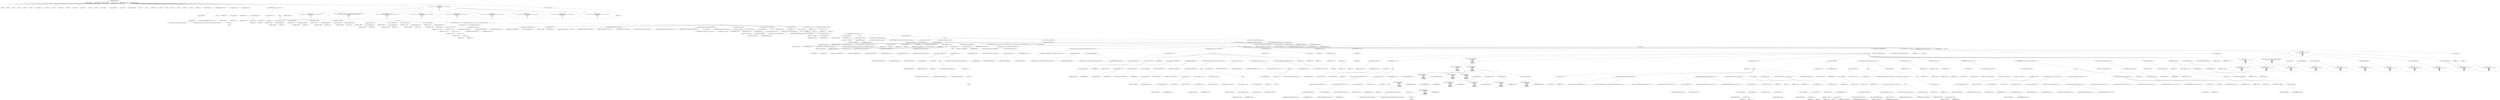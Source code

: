 digraph hostapd_notif_assoc {  
"1000131" [label = "(METHOD,hostapd_notif_assoc)" ]
"1000132" [label = "(PARAM,hostapd_data *hapd)" ]
"1000133" [label = "(PARAM,const u8 *addr)" ]
"1000134" [label = "(PARAM,const u8 *req_ies)" ]
"1000135" [label = "(PARAM,size_t req_ies_len)" ]
"1000136" [label = "(PARAM,int reassoc)" ]
"1000137" [label = "(BLOCK,,)" ]
"1000138" [label = "(LOCAL,v5: int)" ]
"1000139" [label = "(LOCAL,v6: int)" ]
"1000140" [label = "(LOCAL,v8: int)" ]
"1000141" [label = "(LOCAL,v9: int)" ]
"1000142" [label = "(LOCAL,v10: int)" ]
"1000143" [label = "(LOCAL,v11: int)" ]
"1000144" [label = "(LOCAL,v12: hostapd_data *)" ]
"1000145" [label = "(LOCAL,v13: const u8 *)" ]
"1000146" [label = "(LOCAL,v14: int)" ]
"1000147" [label = "(LOCAL,v16: const u8 *)" ]
"1000148" [label = "(LOCAL,v17: size_t)" ]
"1000149" [label = "(LOCAL,v18: sta_info *)" ]
"1000150" [label = "(LOCAL,v19: sta_info *)" ]
"1000151" [label = "(LOCAL,v20: bool)" ]
"1000152" [label = "(LOCAL,v21: int)" ]
"1000153" [label = "(LOCAL,v22: unsigned int)" ]
"1000154" [label = "(LOCAL,v23: wpa_state_machine *)" ]
"1000155" [label = "(LOCAL,v24: wpa_event)" ]
"1000156" [label = "(LOCAL,v25: wpa_state_machine *)" ]
"1000157" [label = "(LOCAL,v26: int)" ]
"1000158" [label = "(LOCAL,v27: int)" ]
"1000159" [label = "(LOCAL,v28: _DWORD *)" ]
"1000160" [label = "(LOCAL,v29: u32)" ]
"1000161" [label = "(LOCAL,v30: int)" ]
"1000162" [label = "(LOCAL,v31: bool)" ]
"1000163" [label = "(LOCAL,v32: int)" ]
"1000164" [label = "(LOCAL,v33: u32)" ]
"1000165" [label = "(LOCAL,v34: u8 *)" ]
"1000166" [label = "(LOCAL,eid: u8 [ 1064 ])" ]
"1000167" [label = "(LOCAL,elems: ieee802_11_elems)" ]
"1000168" [label = "(CONTROL_STRUCTURE,if ( !addr ),if ( !addr ))" ]
"1000169" [label = "(<operator>.logicalNot,!addr)" ]
"1000170" [label = "(IDENTIFIER,addr,!addr)" ]
"1000171" [label = "(BLOCK,,)" ]
"1000172" [label = "(wpa_printf,wpa_printf(2, \"hostapd_notif_assoc: Skip event with no address\"))" ]
"1000173" [label = "(LITERAL,2,wpa_printf(2, \"hostapd_notif_assoc: Skip event with no address\"))" ]
"1000174" [label = "(LITERAL,\"hostapd_notif_assoc: Skip event with no address\",wpa_printf(2, \"hostapd_notif_assoc: Skip event with no address\"))" ]
"1000175" [label = "(RETURN,return -1;,return -1;)" ]
"1000176" [label = "(<operator>.minus,-1)" ]
"1000177" [label = "(LITERAL,1,-1)" ]
"1000178" [label = "(<operator>.assignment,v5 = *addr)" ]
"1000179" [label = "(IDENTIFIER,v5,v5 = *addr)" ]
"1000180" [label = "(<operator>.indirection,*addr)" ]
"1000181" [label = "(IDENTIFIER,addr,v5 = *addr)" ]
"1000182" [label = "(<operator>.assignment,v6 = addr[1])" ]
"1000183" [label = "(IDENTIFIER,v6,v6 = addr[1])" ]
"1000184" [label = "(<operator>.indirectIndexAccess,addr[1])" ]
"1000185" [label = "(IDENTIFIER,addr,v6 = addr[1])" ]
"1000186" [label = "(LITERAL,1,v6 = addr[1])" ]
"1000187" [label = "(CONTROL_STRUCTURE,if ( (v5 & 1) != 0 ),if ( (v5 & 1) != 0 ))" ]
"1000188" [label = "(<operator>.notEquals,(v5 & 1) != 0)" ]
"1000189" [label = "(<operator>.and,v5 & 1)" ]
"1000190" [label = "(IDENTIFIER,v5,v5 & 1)" ]
"1000191" [label = "(LITERAL,1,v5 & 1)" ]
"1000192" [label = "(LITERAL,0,(v5 & 1) != 0)" ]
"1000193" [label = "(BLOCK,,)" ]
"1000194" [label = "(<operator>.assignment,v8 = addr[2])" ]
"1000195" [label = "(IDENTIFIER,v8,v8 = addr[2])" ]
"1000196" [label = "(<operator>.indirectIndexAccess,addr[2])" ]
"1000197" [label = "(IDENTIFIER,addr,v8 = addr[2])" ]
"1000198" [label = "(LITERAL,2,v8 = addr[2])" ]
"1000199" [label = "(<operator>.assignment,v9 = addr[3])" ]
"1000200" [label = "(IDENTIFIER,v9,v9 = addr[3])" ]
"1000201" [label = "(<operator>.indirectIndexAccess,addr[3])" ]
"1000202" [label = "(IDENTIFIER,addr,v9 = addr[3])" ]
"1000203" [label = "(LITERAL,3,v9 = addr[3])" ]
"1000204" [label = "(<operator>.assignment,v10 = addr[4])" ]
"1000205" [label = "(IDENTIFIER,v10,v10 = addr[4])" ]
"1000206" [label = "(<operator>.indirectIndexAccess,addr[4])" ]
"1000207" [label = "(IDENTIFIER,addr,v10 = addr[4])" ]
"1000208" [label = "(LITERAL,4,v10 = addr[4])" ]
"1000209" [label = "(<operator>.assignment,v11 = addr[5])" ]
"1000210" [label = "(IDENTIFIER,v11,v11 = addr[5])" ]
"1000211" [label = "(<operator>.indirectIndexAccess,addr[5])" ]
"1000212" [label = "(IDENTIFIER,addr,v11 = addr[5])" ]
"1000213" [label = "(LITERAL,5,v11 = addr[5])" ]
"1000214" [label = "(CONTROL_STRUCTURE,else,else)" ]
"1000215" [label = "(BLOCK,,)" ]
"1000216" [label = "(<operator>.assignment,v8 = addr[2])" ]
"1000217" [label = "(IDENTIFIER,v8,v8 = addr[2])" ]
"1000218" [label = "(<operator>.indirectIndexAccess,addr[2])" ]
"1000219" [label = "(IDENTIFIER,addr,v8 = addr[2])" ]
"1000220" [label = "(LITERAL,2,v8 = addr[2])" ]
"1000221" [label = "(<operator>.assignment,v9 = addr[3])" ]
"1000222" [label = "(IDENTIFIER,v9,v9 = addr[3])" ]
"1000223" [label = "(<operator>.indirectIndexAccess,addr[3])" ]
"1000224" [label = "(IDENTIFIER,addr,v9 = addr[3])" ]
"1000225" [label = "(LITERAL,3,v9 = addr[3])" ]
"1000226" [label = "(<operator>.assignment,v10 = addr[4])" ]
"1000227" [label = "(IDENTIFIER,v10,v10 = addr[4])" ]
"1000228" [label = "(<operator>.indirectIndexAccess,addr[4])" ]
"1000229" [label = "(IDENTIFIER,addr,v10 = addr[4])" ]
"1000230" [label = "(LITERAL,4,v10 = addr[4])" ]
"1000231" [label = "(<operator>.assignment,v11 = addr[5])" ]
"1000232" [label = "(IDENTIFIER,v11,v11 = addr[5])" ]
"1000233" [label = "(<operator>.indirectIndexAccess,addr[5])" ]
"1000234" [label = "(IDENTIFIER,addr,v11 = addr[5])" ]
"1000235" [label = "(LITERAL,5,v11 = addr[5])" ]
"1000236" [label = "(CONTROL_STRUCTURE,if ( v6 | v5 | v8 | v9 | v10 | v11 && memcmp(addr, hapd->own_addr, 6u) ),if ( v6 | v5 | v8 | v9 | v10 | v11 && memcmp(addr, hapd->own_addr, 6u) ))" ]
"1000237" [label = "(<operator>.logicalAnd,v6 | v5 | v8 | v9 | v10 | v11 && memcmp(addr, hapd->own_addr, 6u))" ]
"1000238" [label = "(<operator>.or,v6 | v5 | v8 | v9 | v10 | v11)" ]
"1000239" [label = "(IDENTIFIER,v6,v6 | v5 | v8 | v9 | v10 | v11)" ]
"1000240" [label = "(<operator>.or,v5 | v8 | v9 | v10 | v11)" ]
"1000241" [label = "(IDENTIFIER,v5,v5 | v8 | v9 | v10 | v11)" ]
"1000242" [label = "(<operator>.or,v8 | v9 | v10 | v11)" ]
"1000243" [label = "(IDENTIFIER,v8,v8 | v9 | v10 | v11)" ]
"1000244" [label = "(<operator>.or,v9 | v10 | v11)" ]
"1000245" [label = "(IDENTIFIER,v9,v9 | v10 | v11)" ]
"1000246" [label = "(<operator>.or,v10 | v11)" ]
"1000247" [label = "(IDENTIFIER,v10,v10 | v11)" ]
"1000248" [label = "(IDENTIFIER,v11,v10 | v11)" ]
"1000249" [label = "(memcmp,memcmp(addr, hapd->own_addr, 6u))" ]
"1000250" [label = "(IDENTIFIER,addr,memcmp(addr, hapd->own_addr, 6u))" ]
"1000251" [label = "(<operator>.indirectFieldAccess,hapd->own_addr)" ]
"1000252" [label = "(IDENTIFIER,hapd,memcmp(addr, hapd->own_addr, 6u))" ]
"1000253" [label = "(FIELD_IDENTIFIER,own_addr,own_addr)" ]
"1000254" [label = "(LITERAL,6u,memcmp(addr, hapd->own_addr, 6u))" ]
"1000255" [label = "(BLOCK,,)" ]
"1000256" [label = "(random_add_randomness,random_add_randomness(addr, 6u))" ]
"1000257" [label = "(IDENTIFIER,addr,random_add_randomness(addr, 6u))" ]
"1000258" [label = "(LITERAL,6u,random_add_randomness(addr, 6u))" ]
"1000259" [label = "(<operator>.assignment,v12 = hapd)" ]
"1000260" [label = "(IDENTIFIER,v12,v12 = hapd)" ]
"1000261" [label = "(IDENTIFIER,hapd,v12 = hapd)" ]
"1000262" [label = "(hostapd_logger,hostapd_logger(hapd, addr, 1u, 2, \"associated\"))" ]
"1000263" [label = "(IDENTIFIER,hapd,hostapd_logger(hapd, addr, 1u, 2, \"associated\"))" ]
"1000264" [label = "(IDENTIFIER,addr,hostapd_logger(hapd, addr, 1u, 2, \"associated\"))" ]
"1000265" [label = "(LITERAL,1u,hostapd_logger(hapd, addr, 1u, 2, \"associated\"))" ]
"1000266" [label = "(LITERAL,2,hostapd_logger(hapd, addr, 1u, 2, \"associated\"))" ]
"1000267" [label = "(LITERAL,\"associated\",hostapd_logger(hapd, addr, 1u, 2, \"associated\"))" ]
"1000268" [label = "(ieee802_11_parse_elems,ieee802_11_parse_elems(req_ies, req_ies_len, &elems, 0))" ]
"1000269" [label = "(IDENTIFIER,req_ies,ieee802_11_parse_elems(req_ies, req_ies_len, &elems, 0))" ]
"1000270" [label = "(IDENTIFIER,req_ies_len,ieee802_11_parse_elems(req_ies, req_ies_len, &elems, 0))" ]
"1000271" [label = "(<operator>.addressOf,&elems)" ]
"1000272" [label = "(IDENTIFIER,elems,ieee802_11_parse_elems(req_ies, req_ies_len, &elems, 0))" ]
"1000273" [label = "(LITERAL,0,ieee802_11_parse_elems(req_ies, req_ies_len, &elems, 0))" ]
"1000274" [label = "(<operator>.assignment,v13 = elems.wps_ie)" ]
"1000275" [label = "(IDENTIFIER,v13,v13 = elems.wps_ie)" ]
"1000276" [label = "(<operator>.fieldAccess,elems.wps_ie)" ]
"1000277" [label = "(IDENTIFIER,elems,v13 = elems.wps_ie)" ]
"1000278" [label = "(FIELD_IDENTIFIER,wps_ie,wps_ie)" ]
"1000279" [label = "(CONTROL_STRUCTURE,if ( elems.wps_ie ),if ( elems.wps_ie ))" ]
"1000280" [label = "(<operator>.fieldAccess,elems.wps_ie)" ]
"1000281" [label = "(IDENTIFIER,elems,if ( elems.wps_ie ))" ]
"1000282" [label = "(FIELD_IDENTIFIER,wps_ie,wps_ie)" ]
"1000283" [label = "(BLOCK,,)" ]
"1000284" [label = "(<operator>.assignment,v14 = elems.wps_ie_len)" ]
"1000285" [label = "(IDENTIFIER,v14,v14 = elems.wps_ie_len)" ]
"1000286" [label = "(<operator>.fieldAccess,elems.wps_ie_len)" ]
"1000287" [label = "(IDENTIFIER,elems,v14 = elems.wps_ie_len)" ]
"1000288" [label = "(FIELD_IDENTIFIER,wps_ie_len,wps_ie_len)" ]
"1000289" [label = "(wpa_printf,wpa_printf(2, \"STA included WPS IE in (Re)AssocReq\"))" ]
"1000290" [label = "(LITERAL,2,wpa_printf(2, \"STA included WPS IE in (Re)AssocReq\"))" ]
"1000291" [label = "(LITERAL,\"STA included WPS IE in (Re)AssocReq\",wpa_printf(2, \"STA included WPS IE in (Re)AssocReq\"))" ]
"1000292" [label = "(CONTROL_STRUCTURE,else,else)" ]
"1000293" [label = "(BLOCK,,)" ]
"1000294" [label = "(<operator>.assignment,v13 = elems.rsn_ie)" ]
"1000295" [label = "(IDENTIFIER,v13,v13 = elems.rsn_ie)" ]
"1000296" [label = "(<operator>.fieldAccess,elems.rsn_ie)" ]
"1000297" [label = "(IDENTIFIER,elems,v13 = elems.rsn_ie)" ]
"1000298" [label = "(FIELD_IDENTIFIER,rsn_ie,rsn_ie)" ]
"1000299" [label = "(CONTROL_STRUCTURE,if ( elems.rsn_ie ),if ( elems.rsn_ie ))" ]
"1000300" [label = "(<operator>.fieldAccess,elems.rsn_ie)" ]
"1000301" [label = "(IDENTIFIER,elems,if ( elems.rsn_ie ))" ]
"1000302" [label = "(FIELD_IDENTIFIER,rsn_ie,rsn_ie)" ]
"1000303" [label = "(BLOCK,,)" ]
"1000304" [label = "(<operator>.assignment,v14 = elems.rsn_ie_len)" ]
"1000305" [label = "(IDENTIFIER,v14,v14 = elems.rsn_ie_len)" ]
"1000306" [label = "(<operator>.fieldAccess,elems.rsn_ie_len)" ]
"1000307" [label = "(IDENTIFIER,elems,v14 = elems.rsn_ie_len)" ]
"1000308" [label = "(FIELD_IDENTIFIER,rsn_ie_len,rsn_ie_len)" ]
"1000309" [label = "(wpa_printf,wpa_printf(2, \"STA included RSN IE in (Re)AssocReq\"))" ]
"1000310" [label = "(LITERAL,2,wpa_printf(2, \"STA included RSN IE in (Re)AssocReq\"))" ]
"1000311" [label = "(LITERAL,\"STA included RSN IE in (Re)AssocReq\",wpa_printf(2, \"STA included RSN IE in (Re)AssocReq\"))" ]
"1000312" [label = "(CONTROL_STRUCTURE,else,else)" ]
"1000313" [label = "(BLOCK,,)" ]
"1000314" [label = "(<operator>.assignment,v13 = elems.wpa_ie)" ]
"1000315" [label = "(IDENTIFIER,v13,v13 = elems.wpa_ie)" ]
"1000316" [label = "(<operator>.fieldAccess,elems.wpa_ie)" ]
"1000317" [label = "(IDENTIFIER,elems,v13 = elems.wpa_ie)" ]
"1000318" [label = "(FIELD_IDENTIFIER,wpa_ie,wpa_ie)" ]
"1000319" [label = "(CONTROL_STRUCTURE,if ( !elems.wpa_ie ),if ( !elems.wpa_ie ))" ]
"1000320" [label = "(<operator>.logicalNot,!elems.wpa_ie)" ]
"1000321" [label = "(<operator>.fieldAccess,elems.wpa_ie)" ]
"1000322" [label = "(IDENTIFIER,elems,!elems.wpa_ie)" ]
"1000323" [label = "(FIELD_IDENTIFIER,wpa_ie,wpa_ie)" ]
"1000324" [label = "(BLOCK,,)" ]
"1000325" [label = "(wpa_printf,wpa_printf(2, \"STA did not include WPS/RSN/WPA IE in (Re)AssocReq\"))" ]
"1000326" [label = "(LITERAL,2,wpa_printf(2, \"STA did not include WPS/RSN/WPA IE in (Re)AssocReq\"))" ]
"1000327" [label = "(LITERAL,\"STA did not include WPS/RSN/WPA IE in (Re)AssocReq\",wpa_printf(2, \"STA did not include WPS/RSN/WPA IE in (Re)AssocReq\"))" ]
"1000328" [label = "(<operator>.assignment,v16 = 0)" ]
"1000329" [label = "(IDENTIFIER,v16,v16 = 0)" ]
"1000330" [label = "(LITERAL,0,v16 = 0)" ]
"1000331" [label = "(<operator>.assignment,v17 = 0)" ]
"1000332" [label = "(IDENTIFIER,v17,v17 = 0)" ]
"1000333" [label = "(LITERAL,0,v17 = 0)" ]
"1000334" [label = "(JUMP_TARGET,LABEL_17)" ]
"1000335" [label = "(<operator>.assignment,v18 = ap_get_sta(hapd, addr))" ]
"1000336" [label = "(IDENTIFIER,v18,v18 = ap_get_sta(hapd, addr))" ]
"1000337" [label = "(ap_get_sta,ap_get_sta(hapd, addr))" ]
"1000338" [label = "(IDENTIFIER,hapd,ap_get_sta(hapd, addr))" ]
"1000339" [label = "(IDENTIFIER,addr,ap_get_sta(hapd, addr))" ]
"1000340" [label = "(CONTROL_STRUCTURE,if ( v18 ),if ( v18 ))" ]
"1000341" [label = "(IDENTIFIER,v18,if ( v18 ))" ]
"1000342" [label = "(BLOCK,,)" ]
"1000343" [label = "(<operator>.assignment,v19 = v18)" ]
"1000344" [label = "(IDENTIFIER,v19,v19 = v18)" ]
"1000345" [label = "(IDENTIFIER,v18,v19 = v18)" ]
"1000346" [label = "(ap_sta_no_session_timeout,ap_sta_no_session_timeout(hapd, v18))" ]
"1000347" [label = "(IDENTIFIER,hapd,ap_sta_no_session_timeout(hapd, v18))" ]
"1000348" [label = "(IDENTIFIER,v18,ap_sta_no_session_timeout(hapd, v18))" ]
"1000349" [label = "(accounting_sta_stop,accounting_sta_stop(hapd, v19))" ]
"1000350" [label = "(IDENTIFIER,hapd,accounting_sta_stop(hapd, v19))" ]
"1000351" [label = "(IDENTIFIER,v19,accounting_sta_stop(hapd, v19))" ]
"1000352" [label = "(<operator>.assignment,v19->timeout_next = STA_NULLFUNC)" ]
"1000353" [label = "(<operator>.indirectFieldAccess,v19->timeout_next)" ]
"1000354" [label = "(IDENTIFIER,v19,v19->timeout_next = STA_NULLFUNC)" ]
"1000355" [label = "(FIELD_IDENTIFIER,timeout_next,timeout_next)" ]
"1000356" [label = "(IDENTIFIER,STA_NULLFUNC,v19->timeout_next = STA_NULLFUNC)" ]
"1000357" [label = "(CONTROL_STRUCTURE,else,else)" ]
"1000358" [label = "(BLOCK,,)" ]
"1000359" [label = "(<operator>.assignment,v19 = ap_sta_add(hapd, addr))" ]
"1000360" [label = "(IDENTIFIER,v19,v19 = ap_sta_add(hapd, addr))" ]
"1000361" [label = "(ap_sta_add,ap_sta_add(hapd, addr))" ]
"1000362" [label = "(IDENTIFIER,hapd,ap_sta_add(hapd, addr))" ]
"1000363" [label = "(IDENTIFIER,addr,ap_sta_add(hapd, addr))" ]
"1000364" [label = "(CONTROL_STRUCTURE,if ( !v19 ),if ( !v19 ))" ]
"1000365" [label = "(<operator>.logicalNot,!v19)" ]
"1000366" [label = "(IDENTIFIER,v19,!v19)" ]
"1000367" [label = "(BLOCK,,)" ]
"1000368" [label = "(hostapd_drv_sta_disassoc,hostapd_drv_sta_disassoc(hapd, addr, 5))" ]
"1000369" [label = "(IDENTIFIER,hapd,hostapd_drv_sta_disassoc(hapd, addr, 5))" ]
"1000370" [label = "(IDENTIFIER,addr,hostapd_drv_sta_disassoc(hapd, addr, 5))" ]
"1000371" [label = "(LITERAL,5,hostapd_drv_sta_disassoc(hapd, addr, 5))" ]
"1000372" [label = "(RETURN,return -1;,return -1;)" ]
"1000373" [label = "(<operator>.minus,-1)" ]
"1000374" [label = "(LITERAL,1,-1)" ]
"1000375" [label = "(<operators>.assignmentAnd,v19->flags &= 0xFFFECFFF)" ]
"1000376" [label = "(<operator>.indirectFieldAccess,v19->flags)" ]
"1000377" [label = "(IDENTIFIER,v19,v19->flags &= 0xFFFECFFF)" ]
"1000378" [label = "(FIELD_IDENTIFIER,flags,flags)" ]
"1000379" [label = "(LITERAL,0xFFFECFFF,v19->flags &= 0xFFFECFFF)" ]
"1000380" [label = "(CONTROL_STRUCTURE,if ( hapd->iface->drv_max_acl_mac_addrs || hostapd_check_acl(hapd, addr, 0) == 1 ),if ( hapd->iface->drv_max_acl_mac_addrs || hostapd_check_acl(hapd, addr, 0) == 1 ))" ]
"1000381" [label = "(<operator>.logicalOr,hapd->iface->drv_max_acl_mac_addrs || hostapd_check_acl(hapd, addr, 0) == 1)" ]
"1000382" [label = "(<operator>.indirectFieldAccess,hapd->iface->drv_max_acl_mac_addrs)" ]
"1000383" [label = "(<operator>.indirectFieldAccess,hapd->iface)" ]
"1000384" [label = "(IDENTIFIER,hapd,hapd->iface->drv_max_acl_mac_addrs || hostapd_check_acl(hapd, addr, 0) == 1)" ]
"1000385" [label = "(FIELD_IDENTIFIER,iface,iface)" ]
"1000386" [label = "(FIELD_IDENTIFIER,drv_max_acl_mac_addrs,drv_max_acl_mac_addrs)" ]
"1000387" [label = "(<operator>.equals,hostapd_check_acl(hapd, addr, 0) == 1)" ]
"1000388" [label = "(hostapd_check_acl,hostapd_check_acl(hapd, addr, 0))" ]
"1000389" [label = "(IDENTIFIER,hapd,hostapd_check_acl(hapd, addr, 0))" ]
"1000390" [label = "(IDENTIFIER,addr,hostapd_check_acl(hapd, addr, 0))" ]
"1000391" [label = "(LITERAL,0,hostapd_check_acl(hapd, addr, 0))" ]
"1000392" [label = "(LITERAL,1,hostapd_check_acl(hapd, addr, 0) == 1)" ]
"1000393" [label = "(BLOCK,,)" ]
"1000394" [label = "(ap_copy_sta_supp_op_classes,ap_copy_sta_supp_op_classes(v19, elems.supp_op_classes, elems.supp_op_classes_len))" ]
"1000395" [label = "(IDENTIFIER,v19,ap_copy_sta_supp_op_classes(v19, elems.supp_op_classes, elems.supp_op_classes_len))" ]
"1000396" [label = "(<operator>.fieldAccess,elems.supp_op_classes)" ]
"1000397" [label = "(IDENTIFIER,elems,ap_copy_sta_supp_op_classes(v19, elems.supp_op_classes, elems.supp_op_classes_len))" ]
"1000398" [label = "(FIELD_IDENTIFIER,supp_op_classes,supp_op_classes)" ]
"1000399" [label = "(<operator>.fieldAccess,elems.supp_op_classes_len)" ]
"1000400" [label = "(IDENTIFIER,elems,ap_copy_sta_supp_op_classes(v19, elems.supp_op_classes, elems.supp_op_classes_len))" ]
"1000401" [label = "(FIELD_IDENTIFIER,supp_op_classes_len,supp_op_classes_len)" ]
"1000402" [label = "(CONTROL_STRUCTURE,if ( !hapd->conf->wpa ),if ( !hapd->conf->wpa ))" ]
"1000403" [label = "(<operator>.logicalNot,!hapd->conf->wpa)" ]
"1000404" [label = "(<operator>.indirectFieldAccess,hapd->conf->wpa)" ]
"1000405" [label = "(<operator>.indirectFieldAccess,hapd->conf)" ]
"1000406" [label = "(IDENTIFIER,hapd,!hapd->conf->wpa)" ]
"1000407" [label = "(FIELD_IDENTIFIER,conf,conf)" ]
"1000408" [label = "(FIELD_IDENTIFIER,wpa,wpa)" ]
"1000409" [label = "(BLOCK,,)" ]
"1000410" [label = "(<operator>.assignment,v22 = v19->flags)" ]
"1000411" [label = "(IDENTIFIER,v22,v22 = v19->flags)" ]
"1000412" [label = "(<operator>.indirectFieldAccess,v19->flags)" ]
"1000413" [label = "(IDENTIFIER,v19,v22 = v19->flags)" ]
"1000414" [label = "(FIELD_IDENTIFIER,flags,flags)" ]
"1000415" [label = "(JUMP_TARGET,LABEL_29)" ]
"1000416" [label = "(<operator>.assignment,v19->flags = v22 & 0xFFF7FFFC | 3)" ]
"1000417" [label = "(<operator>.indirectFieldAccess,v19->flags)" ]
"1000418" [label = "(IDENTIFIER,v19,v19->flags = v22 & 0xFFF7FFFC | 3)" ]
"1000419" [label = "(FIELD_IDENTIFIER,flags,flags)" ]
"1000420" [label = "(<operator>.or,v22 & 0xFFF7FFFC | 3)" ]
"1000421" [label = "(<operator>.and,v22 & 0xFFF7FFFC)" ]
"1000422" [label = "(IDENTIFIER,v22,v22 & 0xFFF7FFFC)" ]
"1000423" [label = "(LITERAL,0xFFF7FFFC,v22 & 0xFFF7FFFC)" ]
"1000424" [label = "(LITERAL,3,v22 & 0xFFF7FFFC | 3)" ]
"1000425" [label = "(hostapd_set_sta_flags,hostapd_set_sta_flags(v12, v19))" ]
"1000426" [label = "(IDENTIFIER,v12,hostapd_set_sta_flags(v12, v19))" ]
"1000427" [label = "(IDENTIFIER,v19,hostapd_set_sta_flags(v12, v19))" ]
"1000428" [label = "(CONTROL_STRUCTURE,if ( reassoc && v19->auth_alg == 2 ),if ( reassoc && v19->auth_alg == 2 ))" ]
"1000429" [label = "(<operator>.logicalAnd,reassoc && v19->auth_alg == 2)" ]
"1000430" [label = "(IDENTIFIER,reassoc,reassoc && v19->auth_alg == 2)" ]
"1000431" [label = "(<operator>.equals,v19->auth_alg == 2)" ]
"1000432" [label = "(<operator>.indirectFieldAccess,v19->auth_alg)" ]
"1000433" [label = "(IDENTIFIER,v19,v19->auth_alg == 2)" ]
"1000434" [label = "(FIELD_IDENTIFIER,auth_alg,auth_alg)" ]
"1000435" [label = "(LITERAL,2,v19->auth_alg == 2)" ]
"1000436" [label = "(BLOCK,,)" ]
"1000437" [label = "(<operator>.assignment,v23 = v19->wpa_sm)" ]
"1000438" [label = "(IDENTIFIER,v23,v23 = v19->wpa_sm)" ]
"1000439" [label = "(<operator>.indirectFieldAccess,v19->wpa_sm)" ]
"1000440" [label = "(IDENTIFIER,v19,v23 = v19->wpa_sm)" ]
"1000441" [label = "(FIELD_IDENTIFIER,wpa_sm,wpa_sm)" ]
"1000442" [label = "(<operator>.assignment,v24 = WPA_ASSOC_FT)" ]
"1000443" [label = "(IDENTIFIER,v24,v24 = WPA_ASSOC_FT)" ]
"1000444" [label = "(IDENTIFIER,WPA_ASSOC_FT,v24 = WPA_ASSOC_FT)" ]
"1000445" [label = "(CONTROL_STRUCTURE,else,else)" ]
"1000446" [label = "(BLOCK,,)" ]
"1000447" [label = "(<operator>.assignment,v23 = v19->wpa_sm)" ]
"1000448" [label = "(IDENTIFIER,v23,v23 = v19->wpa_sm)" ]
"1000449" [label = "(<operator>.indirectFieldAccess,v19->wpa_sm)" ]
"1000450" [label = "(IDENTIFIER,v19,v23 = v19->wpa_sm)" ]
"1000451" [label = "(FIELD_IDENTIFIER,wpa_sm,wpa_sm)" ]
"1000452" [label = "(<operator>.assignment,v24 = WPA_ASSOC)" ]
"1000453" [label = "(IDENTIFIER,v24,v24 = WPA_ASSOC)" ]
"1000454" [label = "(IDENTIFIER,WPA_ASSOC,v24 = WPA_ASSOC)" ]
"1000455" [label = "(wpa_auth_sm_event,wpa_auth_sm_event(v23, v24))" ]
"1000456" [label = "(IDENTIFIER,v23,wpa_auth_sm_event(v23, v24))" ]
"1000457" [label = "(IDENTIFIER,v24,wpa_auth_sm_event(v23, v24))" ]
"1000458" [label = "(hostapd_new_assoc_sta,hostapd_new_assoc_sta(v12, v19, (v22 >> 1) & 1))" ]
"1000459" [label = "(IDENTIFIER,v12,hostapd_new_assoc_sta(v12, v19, (v22 >> 1) & 1))" ]
"1000460" [label = "(IDENTIFIER,v19,hostapd_new_assoc_sta(v12, v19, (v22 >> 1) & 1))" ]
"1000461" [label = "(<operator>.and,(v22 >> 1) & 1)" ]
"1000462" [label = "(<operator>.arithmeticShiftRight,v22 >> 1)" ]
"1000463" [label = "(IDENTIFIER,v22,v22 >> 1)" ]
"1000464" [label = "(LITERAL,1,v22 >> 1)" ]
"1000465" [label = "(LITERAL,1,(v22 >> 1) & 1)" ]
"1000466" [label = "(ieee802_1x_notify_port_enabled,ieee802_1x_notify_port_enabled(v19->eapol_sm, 1))" ]
"1000467" [label = "(<operator>.indirectFieldAccess,v19->eapol_sm)" ]
"1000468" [label = "(IDENTIFIER,v19,ieee802_1x_notify_port_enabled(v19->eapol_sm, 1))" ]
"1000469" [label = "(FIELD_IDENTIFIER,eapol_sm,eapol_sm)" ]
"1000470" [label = "(LITERAL,1,ieee802_1x_notify_port_enabled(v19->eapol_sm, 1))" ]
"1000471" [label = "(RETURN,return 0;,return 0;)" ]
"1000472" [label = "(LITERAL,0,return 0;)" ]
"1000473" [label = "(<operator>.assignment,v20 = v16 == 0)" ]
"1000474" [label = "(IDENTIFIER,v20,v20 = v16 == 0)" ]
"1000475" [label = "(<operator>.equals,v16 == 0)" ]
"1000476" [label = "(IDENTIFIER,v16,v16 == 0)" ]
"1000477" [label = "(LITERAL,0,v16 == 0)" ]
"1000478" [label = "(CONTROL_STRUCTURE,if ( v16 ),if ( v16 ))" ]
"1000479" [label = "(IDENTIFIER,v16,if ( v16 ))" ]
"1000480" [label = "(<operator>.assignment,v20 = v17 == 0)" ]
"1000481" [label = "(IDENTIFIER,v20,v20 = v17 == 0)" ]
"1000482" [label = "(<operator>.equals,v17 == 0)" ]
"1000483" [label = "(IDENTIFIER,v17,v17 == 0)" ]
"1000484" [label = "(LITERAL,0,v17 == 0)" ]
"1000485" [label = "(CONTROL_STRUCTURE,if ( !v20 ),if ( !v20 ))" ]
"1000486" [label = "(<operator>.logicalNot,!v20)" ]
"1000487" [label = "(IDENTIFIER,v20,!v20)" ]
"1000488" [label = "(BLOCK,,)" ]
"1000489" [label = "(<operator>.assignment,v25 = v19->wpa_sm)" ]
"1000490" [label = "(IDENTIFIER,v25,v25 = v19->wpa_sm)" ]
"1000491" [label = "(<operator>.indirectFieldAccess,v19->wpa_sm)" ]
"1000492" [label = "(IDENTIFIER,v19,v25 = v19->wpa_sm)" ]
"1000493" [label = "(FIELD_IDENTIFIER,wpa_sm,wpa_sm)" ]
"1000494" [label = "(CONTROL_STRUCTURE,if ( !v25 ),if ( !v25 ))" ]
"1000495" [label = "(<operator>.logicalNot,!v25)" ]
"1000496" [label = "(IDENTIFIER,v25,!v25)" ]
"1000497" [label = "(BLOCK,,)" ]
"1000498" [label = "(<operator>.assignment,v25 = wpa_auth_sta_init(hapd->wpa_auth, v19->addr, 0))" ]
"1000499" [label = "(IDENTIFIER,v25,v25 = wpa_auth_sta_init(hapd->wpa_auth, v19->addr, 0))" ]
"1000500" [label = "(wpa_auth_sta_init,wpa_auth_sta_init(hapd->wpa_auth, v19->addr, 0))" ]
"1000501" [label = "(<operator>.indirectFieldAccess,hapd->wpa_auth)" ]
"1000502" [label = "(IDENTIFIER,hapd,wpa_auth_sta_init(hapd->wpa_auth, v19->addr, 0))" ]
"1000503" [label = "(FIELD_IDENTIFIER,wpa_auth,wpa_auth)" ]
"1000504" [label = "(<operator>.indirectFieldAccess,v19->addr)" ]
"1000505" [label = "(IDENTIFIER,v19,wpa_auth_sta_init(hapd->wpa_auth, v19->addr, 0))" ]
"1000506" [label = "(FIELD_IDENTIFIER,addr,addr)" ]
"1000507" [label = "(LITERAL,0,wpa_auth_sta_init(hapd->wpa_auth, v19->addr, 0))" ]
"1000508" [label = "(<operator>.assignment,v19->wpa_sm = v25)" ]
"1000509" [label = "(<operator>.indirectFieldAccess,v19->wpa_sm)" ]
"1000510" [label = "(IDENTIFIER,v19,v19->wpa_sm = v25)" ]
"1000511" [label = "(FIELD_IDENTIFIER,wpa_sm,wpa_sm)" ]
"1000512" [label = "(IDENTIFIER,v25,v19->wpa_sm = v25)" ]
"1000513" [label = "(CONTROL_STRUCTURE,if ( !v25 ),if ( !v25 ))" ]
"1000514" [label = "(<operator>.logicalNot,!v25)" ]
"1000515" [label = "(IDENTIFIER,v25,!v25)" ]
"1000516" [label = "(BLOCK,,)" ]
"1000517" [label = "(wpa_printf,wpa_printf(5, \"Failed to initialize WPA state machine\"))" ]
"1000518" [label = "(LITERAL,5,wpa_printf(5, \"Failed to initialize WPA state machine\"))" ]
"1000519" [label = "(LITERAL,\"Failed to initialize WPA state machine\",wpa_printf(5, \"Failed to initialize WPA state machine\"))" ]
"1000520" [label = "(RETURN,return -1;,return -1;)" ]
"1000521" [label = "(<operator>.minus,-1)" ]
"1000522" [label = "(LITERAL,1,-1)" ]
"1000523" [label = "(<operator>.assignment,v26 = wpa_validate_wpa_ie(\n                        hapd->wpa_auth,\n                        v25,\n                        hapd->iface->freq,\n                        v16,\n                        v17,\n                        elems.mdie,\n                        elems.mdie_len,\n                        elems.owe_dh,\n                        elems.owe_dh_len))" ]
"1000524" [label = "(IDENTIFIER,v26,v26 = wpa_validate_wpa_ie(\n                        hapd->wpa_auth,\n                        v25,\n                        hapd->iface->freq,\n                        v16,\n                        v17,\n                        elems.mdie,\n                        elems.mdie_len,\n                        elems.owe_dh,\n                        elems.owe_dh_len))" ]
"1000525" [label = "(wpa_validate_wpa_ie,wpa_validate_wpa_ie(\n                        hapd->wpa_auth,\n                        v25,\n                        hapd->iface->freq,\n                        v16,\n                        v17,\n                        elems.mdie,\n                        elems.mdie_len,\n                        elems.owe_dh,\n                        elems.owe_dh_len))" ]
"1000526" [label = "(<operator>.indirectFieldAccess,hapd->wpa_auth)" ]
"1000527" [label = "(IDENTIFIER,hapd,wpa_validate_wpa_ie(\n                        hapd->wpa_auth,\n                        v25,\n                        hapd->iface->freq,\n                        v16,\n                        v17,\n                        elems.mdie,\n                        elems.mdie_len,\n                        elems.owe_dh,\n                        elems.owe_dh_len))" ]
"1000528" [label = "(FIELD_IDENTIFIER,wpa_auth,wpa_auth)" ]
"1000529" [label = "(IDENTIFIER,v25,wpa_validate_wpa_ie(\n                        hapd->wpa_auth,\n                        v25,\n                        hapd->iface->freq,\n                        v16,\n                        v17,\n                        elems.mdie,\n                        elems.mdie_len,\n                        elems.owe_dh,\n                        elems.owe_dh_len))" ]
"1000530" [label = "(<operator>.indirectFieldAccess,hapd->iface->freq)" ]
"1000531" [label = "(<operator>.indirectFieldAccess,hapd->iface)" ]
"1000532" [label = "(IDENTIFIER,hapd,wpa_validate_wpa_ie(\n                        hapd->wpa_auth,\n                        v25,\n                        hapd->iface->freq,\n                        v16,\n                        v17,\n                        elems.mdie,\n                        elems.mdie_len,\n                        elems.owe_dh,\n                        elems.owe_dh_len))" ]
"1000533" [label = "(FIELD_IDENTIFIER,iface,iface)" ]
"1000534" [label = "(FIELD_IDENTIFIER,freq,freq)" ]
"1000535" [label = "(IDENTIFIER,v16,wpa_validate_wpa_ie(\n                        hapd->wpa_auth,\n                        v25,\n                        hapd->iface->freq,\n                        v16,\n                        v17,\n                        elems.mdie,\n                        elems.mdie_len,\n                        elems.owe_dh,\n                        elems.owe_dh_len))" ]
"1000536" [label = "(IDENTIFIER,v17,wpa_validate_wpa_ie(\n                        hapd->wpa_auth,\n                        v25,\n                        hapd->iface->freq,\n                        v16,\n                        v17,\n                        elems.mdie,\n                        elems.mdie_len,\n                        elems.owe_dh,\n                        elems.owe_dh_len))" ]
"1000537" [label = "(<operator>.fieldAccess,elems.mdie)" ]
"1000538" [label = "(IDENTIFIER,elems,wpa_validate_wpa_ie(\n                        hapd->wpa_auth,\n                        v25,\n                        hapd->iface->freq,\n                        v16,\n                        v17,\n                        elems.mdie,\n                        elems.mdie_len,\n                        elems.owe_dh,\n                        elems.owe_dh_len))" ]
"1000539" [label = "(FIELD_IDENTIFIER,mdie,mdie)" ]
"1000540" [label = "(<operator>.fieldAccess,elems.mdie_len)" ]
"1000541" [label = "(IDENTIFIER,elems,wpa_validate_wpa_ie(\n                        hapd->wpa_auth,\n                        v25,\n                        hapd->iface->freq,\n                        v16,\n                        v17,\n                        elems.mdie,\n                        elems.mdie_len,\n                        elems.owe_dh,\n                        elems.owe_dh_len))" ]
"1000542" [label = "(FIELD_IDENTIFIER,mdie_len,mdie_len)" ]
"1000543" [label = "(<operator>.fieldAccess,elems.owe_dh)" ]
"1000544" [label = "(IDENTIFIER,elems,wpa_validate_wpa_ie(\n                        hapd->wpa_auth,\n                        v25,\n                        hapd->iface->freq,\n                        v16,\n                        v17,\n                        elems.mdie,\n                        elems.mdie_len,\n                        elems.owe_dh,\n                        elems.owe_dh_len))" ]
"1000545" [label = "(FIELD_IDENTIFIER,owe_dh,owe_dh)" ]
"1000546" [label = "(<operator>.fieldAccess,elems.owe_dh_len)" ]
"1000547" [label = "(IDENTIFIER,elems,wpa_validate_wpa_ie(\n                        hapd->wpa_auth,\n                        v25,\n                        hapd->iface->freq,\n                        v16,\n                        v17,\n                        elems.mdie,\n                        elems.mdie_len,\n                        elems.owe_dh,\n                        elems.owe_dh_len))" ]
"1000548" [label = "(FIELD_IDENTIFIER,owe_dh_len,owe_dh_len)" ]
"1000549" [label = "(CONTROL_STRUCTURE,if ( v26 ),if ( v26 ))" ]
"1000550" [label = "(IDENTIFIER,v26,if ( v26 ))" ]
"1000551" [label = "(BLOCK,,)" ]
"1000552" [label = "(<operator>.assignment,v27 = v26)" ]
"1000553" [label = "(IDENTIFIER,v27,v27 = v26)" ]
"1000554" [label = "(IDENTIFIER,v26,v27 = v26)" ]
"1000555" [label = "(wpa_printf,wpa_printf(2, \"WPA/RSN information element rejected? (res %u)\", v26))" ]
"1000556" [label = "(LITERAL,2,wpa_printf(2, \"WPA/RSN information element rejected? (res %u)\", v26))" ]
"1000557" [label = "(LITERAL,\"WPA/RSN information element rejected? (res %u)\",wpa_printf(2, \"WPA/RSN information element rejected? (res %u)\", v26))" ]
"1000558" [label = "(IDENTIFIER,v26,wpa_printf(2, \"WPA/RSN information element rejected? (res %u)\", v26))" ]
"1000559" [label = "(Delegate_CreateDelegate,Delegate_CreateDelegate(2, (const unsigned __int8 *)\"IE\", v16, v17))" ]
"1000560" [label = "(LITERAL,2,Delegate_CreateDelegate(2, (const unsigned __int8 *)\"IE\", v16, v17))" ]
"1000561" [label = "(<operator>.cast,(const unsigned __int8 *)\"IE\")" ]
"1000562" [label = "(UNKNOWN,const unsigned __int8 *,const unsigned __int8 *)" ]
"1000563" [label = "(LITERAL,\"IE\",(const unsigned __int8 *)\"IE\")" ]
"1000564" [label = "(IDENTIFIER,v16,Delegate_CreateDelegate(2, (const unsigned __int8 *)\"IE\", v16, v17))" ]
"1000565" [label = "(IDENTIFIER,v17,Delegate_CreateDelegate(2, (const unsigned __int8 *)\"IE\", v16, v17))" ]
"1000566" [label = "(CONTROL_STRUCTURE,if ( (unsigned int)(v27 - 2) < 7 ),if ( (unsigned int)(v27 - 2) < 7 ))" ]
"1000567" [label = "(<operator>.lessThan,(unsigned int)(v27 - 2) < 7)" ]
"1000568" [label = "(<operator>.cast,(unsigned int)(v27 - 2))" ]
"1000569" [label = "(UNKNOWN,unsigned int,unsigned int)" ]
"1000570" [label = "(<operator>.subtraction,v27 - 2)" ]
"1000571" [label = "(IDENTIFIER,v27,v27 - 2)" ]
"1000572" [label = "(LITERAL,2,v27 - 2)" ]
"1000573" [label = "(LITERAL,7,(unsigned int)(v27 - 2) < 7)" ]
"1000574" [label = "(<operator>.assignment,v28 = &unk_8A1C0)" ]
"1000575" [label = "(IDENTIFIER,v28,v28 = &unk_8A1C0)" ]
"1000576" [label = "(<operator>.addressOf,&unk_8A1C0)" ]
"1000577" [label = "(IDENTIFIER,unk_8A1C0,v28 = &unk_8A1C0)" ]
"1000578" [label = "(<operator>.assignment,v21 = 13)" ]
"1000579" [label = "(IDENTIFIER,v21,v21 = 13)" ]
"1000580" [label = "(LITERAL,13,v21 = 13)" ]
"1000581" [label = "(<operator>.assignment,v12 = hapd)" ]
"1000582" [label = "(IDENTIFIER,v12,v12 = hapd)" ]
"1000583" [label = "(IDENTIFIER,hapd,v12 = hapd)" ]
"1000584" [label = "(CONTROL_STRUCTURE,if ( (unsigned int)(v27 - 2) < 7 ),if ( (unsigned int)(v27 - 2) < 7 ))" ]
"1000585" [label = "(<operator>.lessThan,(unsigned int)(v27 - 2) < 7)" ]
"1000586" [label = "(<operator>.cast,(unsigned int)(v27 - 2))" ]
"1000587" [label = "(UNKNOWN,unsigned int,unsigned int)" ]
"1000588" [label = "(<operator>.subtraction,v27 - 2)" ]
"1000589" [label = "(IDENTIFIER,v27,v27 - 2)" ]
"1000590" [label = "(LITERAL,2,v27 - 2)" ]
"1000591" [label = "(LITERAL,7,(unsigned int)(v27 - 2) < 7)" ]
"1000592" [label = "(<operator>.assignment,v21 = v28[v27 - 2])" ]
"1000593" [label = "(IDENTIFIER,v21,v21 = v28[v27 - 2])" ]
"1000594" [label = "(<operator>.indirectIndexAccess,v28[v27 - 2])" ]
"1000595" [label = "(IDENTIFIER,v28,v21 = v28[v27 - 2])" ]
"1000596" [label = "(<operator>.subtraction,v27 - 2)" ]
"1000597" [label = "(IDENTIFIER,v27,v27 - 2)" ]
"1000598" [label = "(LITERAL,2,v27 - 2)" ]
"1000599" [label = "(CONTROL_STRUCTURE,goto LABEL_43;,goto LABEL_43;)" ]
"1000600" [label = "(<operator>.assignment,v29 = v19->flags)" ]
"1000601" [label = "(IDENTIFIER,v29,v29 = v19->flags)" ]
"1000602" [label = "(<operator>.indirectFieldAccess,v19->flags)" ]
"1000603" [label = "(IDENTIFIER,v19,v29 = v19->flags)" ]
"1000604" [label = "(FIELD_IDENTIFIER,flags,flags)" ]
"1000605" [label = "(CONTROL_STRUCTURE,if ( (v29 & 0x402) == 1026 ),if ( (v29 & 0x402) == 1026 ))" ]
"1000606" [label = "(<operator>.equals,(v29 & 0x402) == 1026)" ]
"1000607" [label = "(<operator>.and,v29 & 0x402)" ]
"1000608" [label = "(IDENTIFIER,v29,v29 & 0x402)" ]
"1000609" [label = "(LITERAL,0x402,v29 & 0x402)" ]
"1000610" [label = "(LITERAL,1026,(v29 & 0x402) == 1026)" ]
"1000611" [label = "(BLOCK,,)" ]
"1000612" [label = "(<operator>.assignment,v12 = hapd)" ]
"1000613" [label = "(IDENTIFIER,v12,v12 = hapd)" ]
"1000614" [label = "(IDENTIFIER,hapd,v12 = hapd)" ]
"1000615" [label = "(CONTROL_STRUCTURE,if ( !v19->sa_query_timed_out && v19->sa_query_count >= 1 ),if ( !v19->sa_query_timed_out && v19->sa_query_count >= 1 ))" ]
"1000616" [label = "(<operator>.logicalAnd,!v19->sa_query_timed_out && v19->sa_query_count >= 1)" ]
"1000617" [label = "(<operator>.logicalNot,!v19->sa_query_timed_out)" ]
"1000618" [label = "(<operator>.indirectFieldAccess,v19->sa_query_timed_out)" ]
"1000619" [label = "(IDENTIFIER,v19,!v19->sa_query_timed_out)" ]
"1000620" [label = "(FIELD_IDENTIFIER,sa_query_timed_out,sa_query_timed_out)" ]
"1000621" [label = "(<operator>.greaterEqualsThan,v19->sa_query_count >= 1)" ]
"1000622" [label = "(<operator>.indirectFieldAccess,v19->sa_query_count)" ]
"1000623" [label = "(IDENTIFIER,v19,v19->sa_query_count >= 1)" ]
"1000624" [label = "(FIELD_IDENTIFIER,sa_query_count,sa_query_count)" ]
"1000625" [label = "(LITERAL,1,v19->sa_query_count >= 1)" ]
"1000626" [label = "(BLOCK,,)" ]
"1000627" [label = "(ap_check_sa_query_timeout,ap_check_sa_query_timeout(hapd, v19))" ]
"1000628" [label = "(IDENTIFIER,hapd,ap_check_sa_query_timeout(hapd, v19))" ]
"1000629" [label = "(IDENTIFIER,v19,ap_check_sa_query_timeout(hapd, v19))" ]
"1000630" [label = "(<operator>.assignment,v29 = v19->flags)" ]
"1000631" [label = "(IDENTIFIER,v29,v29 = v19->flags)" ]
"1000632" [label = "(<operator>.indirectFieldAccess,v19->flags)" ]
"1000633" [label = "(IDENTIFIER,v19,v29 = v19->flags)" ]
"1000634" [label = "(FIELD_IDENTIFIER,flags,flags)" ]
"1000635" [label = "(CONTROL_STRUCTURE,else,else)" ]
"1000636" [label = "(BLOCK,,)" ]
"1000637" [label = "(<operator>.assignment,v12 = hapd)" ]
"1000638" [label = "(IDENTIFIER,v12,v12 = hapd)" ]
"1000639" [label = "(IDENTIFIER,hapd,v12 = hapd)" ]
"1000640" [label = "(<operator>.assignment,v30 = v29 & 0x402)" ]
"1000641" [label = "(IDENTIFIER,v30,v30 = v29 & 0x402)" ]
"1000642" [label = "(<operator>.and,v29 & 0x402)" ]
"1000643" [label = "(IDENTIFIER,v29,v29 & 0x402)" ]
"1000644" [label = "(LITERAL,0x402,v29 & 0x402)" ]
"1000645" [label = "(<operator>.assignment,v31 = v30 == 1026)" ]
"1000646" [label = "(IDENTIFIER,v31,v31 = v30 == 1026)" ]
"1000647" [label = "(<operator>.equals,v30 == 1026)" ]
"1000648" [label = "(IDENTIFIER,v30,v30 == 1026)" ]
"1000649" [label = "(LITERAL,1026,v30 == 1026)" ]
"1000650" [label = "(CONTROL_STRUCTURE,if ( v30 == 1026 ),if ( v30 == 1026 ))" ]
"1000651" [label = "(<operator>.equals,v30 == 1026)" ]
"1000652" [label = "(IDENTIFIER,v30,v30 == 1026)" ]
"1000653" [label = "(LITERAL,1026,v30 == 1026)" ]
"1000654" [label = "(<operator>.assignment,v31 = v19->sa_query_timed_out == 0)" ]
"1000655" [label = "(IDENTIFIER,v31,v31 = v19->sa_query_timed_out == 0)" ]
"1000656" [label = "(<operator>.equals,v19->sa_query_timed_out == 0)" ]
"1000657" [label = "(<operator>.indirectFieldAccess,v19->sa_query_timed_out)" ]
"1000658" [label = "(IDENTIFIER,v19,v19->sa_query_timed_out == 0)" ]
"1000659" [label = "(FIELD_IDENTIFIER,sa_query_timed_out,sa_query_timed_out)" ]
"1000660" [label = "(LITERAL,0,v19->sa_query_timed_out == 0)" ]
"1000661" [label = "(CONTROL_STRUCTURE,if ( v31 && v19->auth_alg != 2 ),if ( v31 && v19->auth_alg != 2 ))" ]
"1000662" [label = "(<operator>.logicalAnd,v31 && v19->auth_alg != 2)" ]
"1000663" [label = "(IDENTIFIER,v31,v31 && v19->auth_alg != 2)" ]
"1000664" [label = "(<operator>.notEquals,v19->auth_alg != 2)" ]
"1000665" [label = "(<operator>.indirectFieldAccess,v19->auth_alg)" ]
"1000666" [label = "(IDENTIFIER,v19,v19->auth_alg != 2)" ]
"1000667" [label = "(FIELD_IDENTIFIER,auth_alg,auth_alg)" ]
"1000668" [label = "(LITERAL,2,v19->auth_alg != 2)" ]
"1000669" [label = "(BLOCK,,)" ]
"1000670" [label = "(CONTROL_STRUCTURE,if ( !v19->sa_query_count ),if ( !v19->sa_query_count ))" ]
"1000671" [label = "(<operator>.logicalNot,!v19->sa_query_count)" ]
"1000672" [label = "(<operator>.indirectFieldAccess,v19->sa_query_count)" ]
"1000673" [label = "(IDENTIFIER,v19,!v19->sa_query_count)" ]
"1000674" [label = "(FIELD_IDENTIFIER,sa_query_count,sa_query_count)" ]
"1000675" [label = "(ap_sta_start_sa_query,ap_sta_start_sa_query(v12, v19))" ]
"1000676" [label = "(IDENTIFIER,v12,ap_sta_start_sa_query(v12, v19))" ]
"1000677" [label = "(IDENTIFIER,v19,ap_sta_start_sa_query(v12, v19))" ]
"1000678" [label = "(<operator>.assignment,v34 = hostapd_eid_assoc_comeback_time(v12, v19, eid))" ]
"1000679" [label = "(IDENTIFIER,v34,v34 = hostapd_eid_assoc_comeback_time(v12, v19, eid))" ]
"1000680" [label = "(hostapd_eid_assoc_comeback_time,hostapd_eid_assoc_comeback_time(v12, v19, eid))" ]
"1000681" [label = "(IDENTIFIER,v12,hostapd_eid_assoc_comeback_time(v12, v19, eid))" ]
"1000682" [label = "(IDENTIFIER,v19,hostapd_eid_assoc_comeback_time(v12, v19, eid))" ]
"1000683" [label = "(IDENTIFIER,eid,hostapd_eid_assoc_comeback_time(v12, v19, eid))" ]
"1000684" [label = "(hostapd_sta_assoc,hostapd_sta_assoc(v12, addr, reassoc, 0x1Eu, eid, v34 - eid))" ]
"1000685" [label = "(IDENTIFIER,v12,hostapd_sta_assoc(v12, addr, reassoc, 0x1Eu, eid, v34 - eid))" ]
"1000686" [label = "(IDENTIFIER,addr,hostapd_sta_assoc(v12, addr, reassoc, 0x1Eu, eid, v34 - eid))" ]
"1000687" [label = "(IDENTIFIER,reassoc,hostapd_sta_assoc(v12, addr, reassoc, 0x1Eu, eid, v34 - eid))" ]
"1000688" [label = "(LITERAL,0x1Eu,hostapd_sta_assoc(v12, addr, reassoc, 0x1Eu, eid, v34 - eid))" ]
"1000689" [label = "(IDENTIFIER,eid,hostapd_sta_assoc(v12, addr, reassoc, 0x1Eu, eid, v34 - eid))" ]
"1000690" [label = "(<operator>.subtraction,v34 - eid)" ]
"1000691" [label = "(IDENTIFIER,v34,v34 - eid)" ]
"1000692" [label = "(IDENTIFIER,eid,v34 - eid)" ]
"1000693" [label = "(RETURN,return 0;,return 0;)" ]
"1000694" [label = "(LITERAL,0,return 0;)" ]
"1000695" [label = "(<operator>.assignment,v32 = wpa_auth_uses_mfp(v19->wpa_sm))" ]
"1000696" [label = "(IDENTIFIER,v32,v32 = wpa_auth_uses_mfp(v19->wpa_sm))" ]
"1000697" [label = "(wpa_auth_uses_mfp,wpa_auth_uses_mfp(v19->wpa_sm))" ]
"1000698" [label = "(<operator>.indirectFieldAccess,v19->wpa_sm)" ]
"1000699" [label = "(IDENTIFIER,v19,wpa_auth_uses_mfp(v19->wpa_sm))" ]
"1000700" [label = "(FIELD_IDENTIFIER,wpa_sm,wpa_sm)" ]
"1000701" [label = "(<operator>.assignment,v33 = v19->flags)" ]
"1000702" [label = "(IDENTIFIER,v33,v33 = v19->flags)" ]
"1000703" [label = "(<operator>.indirectFieldAccess,v19->flags)" ]
"1000704" [label = "(IDENTIFIER,v19,v33 = v19->flags)" ]
"1000705" [label = "(FIELD_IDENTIFIER,flags,flags)" ]
"1000706" [label = "(CONTROL_STRUCTURE,if ( v32 ),if ( v32 ))" ]
"1000707" [label = "(IDENTIFIER,v32,if ( v32 ))" ]
"1000708" [label = "(<operator>.assignment,v22 = v33 | 0x400)" ]
"1000709" [label = "(IDENTIFIER,v22,v22 = v33 | 0x400)" ]
"1000710" [label = "(<operator>.or,v33 | 0x400)" ]
"1000711" [label = "(IDENTIFIER,v33,v33 | 0x400)" ]
"1000712" [label = "(LITERAL,0x400,v33 | 0x400)" ]
"1000713" [label = "(CONTROL_STRUCTURE,else,else)" ]
"1000714" [label = "(<operator>.assignment,v22 = v33 & 0xFFFFFBFF)" ]
"1000715" [label = "(IDENTIFIER,v22,v22 = v33 & 0xFFFFFBFF)" ]
"1000716" [label = "(<operator>.and,v33 & 0xFFFFFBFF)" ]
"1000717" [label = "(IDENTIFIER,v33,v33 & 0xFFFFFBFF)" ]
"1000718" [label = "(LITERAL,0xFFFFFBFF,v33 & 0xFFFFFBFF)" ]
"1000719" [label = "(<operator>.assignment,v19->flags = v22)" ]
"1000720" [label = "(<operator>.indirectFieldAccess,v19->flags)" ]
"1000721" [label = "(IDENTIFIER,v19,v19->flags = v22)" ]
"1000722" [label = "(FIELD_IDENTIFIER,flags,flags)" ]
"1000723" [label = "(IDENTIFIER,v22,v19->flags = v22)" ]
"1000724" [label = "(CONTROL_STRUCTURE,goto LABEL_29;,goto LABEL_29;)" ]
"1000725" [label = "(wpa_printf,wpa_printf(2, \"No WPA/RSN IE from STA\"))" ]
"1000726" [label = "(LITERAL,2,wpa_printf(2, \"No WPA/RSN IE from STA\"))" ]
"1000727" [label = "(LITERAL,\"No WPA/RSN IE from STA\",wpa_printf(2, \"No WPA/RSN IE from STA\"))" ]
"1000728" [label = "(<operator>.assignment,v21 = 13)" ]
"1000729" [label = "(IDENTIFIER,v21,v21 = 13)" ]
"1000730" [label = "(LITERAL,13,v21 = 13)" ]
"1000731" [label = "(CONTROL_STRUCTURE,else,else)" ]
"1000732" [label = "(BLOCK,,)" ]
"1000733" [label = "(<operator>.assignment,v12 = hapd)" ]
"1000734" [label = "(IDENTIFIER,v12,v12 = hapd)" ]
"1000735" [label = "(IDENTIFIER,hapd,v12 = hapd)" ]
"1000736" [label = "(wpa_printf,wpa_printf(\n                3,\n                \"STA %02x:%02x:%02x:%02x:%02x:%02x not allowed to connect\",\n                *addr,\n                addr[1],\n                addr[2],\n                addr[3],\n                addr[4],\n                addr[5]))" ]
"1000737" [label = "(LITERAL,3,wpa_printf(\n                3,\n                \"STA %02x:%02x:%02x:%02x:%02x:%02x not allowed to connect\",\n                *addr,\n                addr[1],\n                addr[2],\n                addr[3],\n                addr[4],\n                addr[5]))" ]
"1000738" [label = "(LITERAL,\"STA %02x:%02x:%02x:%02x:%02x:%02x not allowed to connect\",wpa_printf(\n                3,\n                \"STA %02x:%02x:%02x:%02x:%02x:%02x not allowed to connect\",\n                *addr,\n                addr[1],\n                addr[2],\n                addr[3],\n                addr[4],\n                addr[5]))" ]
"1000739" [label = "(<operator>.indirection,*addr)" ]
"1000740" [label = "(IDENTIFIER,addr,wpa_printf(\n                3,\n                \"STA %02x:%02x:%02x:%02x:%02x:%02x not allowed to connect\",\n                *addr,\n                addr[1],\n                addr[2],\n                addr[3],\n                addr[4],\n                addr[5]))" ]
"1000741" [label = "(<operator>.indirectIndexAccess,addr[1])" ]
"1000742" [label = "(IDENTIFIER,addr,wpa_printf(\n                3,\n                \"STA %02x:%02x:%02x:%02x:%02x:%02x not allowed to connect\",\n                *addr,\n                addr[1],\n                addr[2],\n                addr[3],\n                addr[4],\n                addr[5]))" ]
"1000743" [label = "(LITERAL,1,wpa_printf(\n                3,\n                \"STA %02x:%02x:%02x:%02x:%02x:%02x not allowed to connect\",\n                *addr,\n                addr[1],\n                addr[2],\n                addr[3],\n                addr[4],\n                addr[5]))" ]
"1000744" [label = "(<operator>.indirectIndexAccess,addr[2])" ]
"1000745" [label = "(IDENTIFIER,addr,wpa_printf(\n                3,\n                \"STA %02x:%02x:%02x:%02x:%02x:%02x not allowed to connect\",\n                *addr,\n                addr[1],\n                addr[2],\n                addr[3],\n                addr[4],\n                addr[5]))" ]
"1000746" [label = "(LITERAL,2,wpa_printf(\n                3,\n                \"STA %02x:%02x:%02x:%02x:%02x:%02x not allowed to connect\",\n                *addr,\n                addr[1],\n                addr[2],\n                addr[3],\n                addr[4],\n                addr[5]))" ]
"1000747" [label = "(<operator>.indirectIndexAccess,addr[3])" ]
"1000748" [label = "(IDENTIFIER,addr,wpa_printf(\n                3,\n                \"STA %02x:%02x:%02x:%02x:%02x:%02x not allowed to connect\",\n                *addr,\n                addr[1],\n                addr[2],\n                addr[3],\n                addr[4],\n                addr[5]))" ]
"1000749" [label = "(LITERAL,3,wpa_printf(\n                3,\n                \"STA %02x:%02x:%02x:%02x:%02x:%02x not allowed to connect\",\n                *addr,\n                addr[1],\n                addr[2],\n                addr[3],\n                addr[4],\n                addr[5]))" ]
"1000750" [label = "(<operator>.indirectIndexAccess,addr[4])" ]
"1000751" [label = "(IDENTIFIER,addr,wpa_printf(\n                3,\n                \"STA %02x:%02x:%02x:%02x:%02x:%02x not allowed to connect\",\n                *addr,\n                addr[1],\n                addr[2],\n                addr[3],\n                addr[4],\n                addr[5]))" ]
"1000752" [label = "(LITERAL,4,wpa_printf(\n                3,\n                \"STA %02x:%02x:%02x:%02x:%02x:%02x not allowed to connect\",\n                *addr,\n                addr[1],\n                addr[2],\n                addr[3],\n                addr[4],\n                addr[5]))" ]
"1000753" [label = "(<operator>.indirectIndexAccess,addr[5])" ]
"1000754" [label = "(IDENTIFIER,addr,wpa_printf(\n                3,\n                \"STA %02x:%02x:%02x:%02x:%02x:%02x not allowed to connect\",\n                *addr,\n                addr[1],\n                addr[2],\n                addr[3],\n                addr[4],\n                addr[5]))" ]
"1000755" [label = "(LITERAL,5,wpa_printf(\n                3,\n                \"STA %02x:%02x:%02x:%02x:%02x:%02x not allowed to connect\",\n                *addr,\n                addr[1],\n                addr[2],\n                addr[3],\n                addr[4],\n                addr[5]))" ]
"1000756" [label = "(<operator>.assignment,v21 = 1)" ]
"1000757" [label = "(IDENTIFIER,v21,v21 = 1)" ]
"1000758" [label = "(LITERAL,1,v21 = 1)" ]
"1000759" [label = "(JUMP_TARGET,LABEL_43)" ]
"1000760" [label = "(hostapd_drv_sta_disassoc,hostapd_drv_sta_disassoc(v12, v19->addr, v21))" ]
"1000761" [label = "(IDENTIFIER,v12,hostapd_drv_sta_disassoc(v12, v19->addr, v21))" ]
"1000762" [label = "(<operator>.indirectFieldAccess,v19->addr)" ]
"1000763" [label = "(IDENTIFIER,v19,hostapd_drv_sta_disassoc(v12, v19->addr, v21))" ]
"1000764" [label = "(FIELD_IDENTIFIER,addr,addr)" ]
"1000765" [label = "(IDENTIFIER,v21,hostapd_drv_sta_disassoc(v12, v19->addr, v21))" ]
"1000766" [label = "(ap_free_sta,ap_free_sta(v12, v19))" ]
"1000767" [label = "(IDENTIFIER,v12,ap_free_sta(v12, v19))" ]
"1000768" [label = "(IDENTIFIER,v19,ap_free_sta(v12, v19))" ]
"1000769" [label = "(RETURN,return -1;,return -1;)" ]
"1000770" [label = "(<operator>.minus,-1)" ]
"1000771" [label = "(LITERAL,1,-1)" ]
"1000772" [label = "(<operator>.assignment,v14 = elems.wpa_ie_len)" ]
"1000773" [label = "(IDENTIFIER,v14,v14 = elems.wpa_ie_len)" ]
"1000774" [label = "(<operator>.fieldAccess,elems.wpa_ie_len)" ]
"1000775" [label = "(IDENTIFIER,elems,v14 = elems.wpa_ie_len)" ]
"1000776" [label = "(FIELD_IDENTIFIER,wpa_ie_len,wpa_ie_len)" ]
"1000777" [label = "(wpa_printf,wpa_printf(2, \"STA included WPA IE in (Re)AssocReq\"))" ]
"1000778" [label = "(LITERAL,2,wpa_printf(2, \"STA included WPA IE in (Re)AssocReq\"))" ]
"1000779" [label = "(LITERAL,\"STA included WPA IE in (Re)AssocReq\",wpa_printf(2, \"STA included WPA IE in (Re)AssocReq\"))" ]
"1000780" [label = "(<operator>.assignment,v16 = v13 - 2)" ]
"1000781" [label = "(IDENTIFIER,v16,v16 = v13 - 2)" ]
"1000782" [label = "(<operator>.subtraction,v13 - 2)" ]
"1000783" [label = "(IDENTIFIER,v13,v13 - 2)" ]
"1000784" [label = "(LITERAL,2,v13 - 2)" ]
"1000785" [label = "(<operator>.assignment,v17 = v14 + 2)" ]
"1000786" [label = "(IDENTIFIER,v17,v17 = v14 + 2)" ]
"1000787" [label = "(<operator>.addition,v14 + 2)" ]
"1000788" [label = "(IDENTIFIER,v14,v14 + 2)" ]
"1000789" [label = "(LITERAL,2,v14 + 2)" ]
"1000790" [label = "(CONTROL_STRUCTURE,goto LABEL_17;,goto LABEL_17;)" ]
"1000791" [label = "(wpa_printf,wpa_printf(\n    2,\n    \"%s: Invalid SA=%02x:%02x:%02x:%02x:%02x:%02x in received indication - ignore this indication silently\",\n    \"hostapd_notif_assoc\",\n    v5,\n    v6,\n    v8,\n    v9,\n    v10,\n    v11))" ]
"1000792" [label = "(LITERAL,2,wpa_printf(\n    2,\n    \"%s: Invalid SA=%02x:%02x:%02x:%02x:%02x:%02x in received indication - ignore this indication silently\",\n    \"hostapd_notif_assoc\",\n    v5,\n    v6,\n    v8,\n    v9,\n    v10,\n    v11))" ]
"1000793" [label = "(LITERAL,\"%s: Invalid SA=%02x:%02x:%02x:%02x:%02x:%02x in received indication - ignore this indication silently\",wpa_printf(\n    2,\n    \"%s: Invalid SA=%02x:%02x:%02x:%02x:%02x:%02x in received indication - ignore this indication silently\",\n    \"hostapd_notif_assoc\",\n    v5,\n    v6,\n    v8,\n    v9,\n    v10,\n    v11))" ]
"1000794" [label = "(LITERAL,\"hostapd_notif_assoc\",wpa_printf(\n    2,\n    \"%s: Invalid SA=%02x:%02x:%02x:%02x:%02x:%02x in received indication - ignore this indication silently\",\n    \"hostapd_notif_assoc\",\n    v5,\n    v6,\n    v8,\n    v9,\n    v10,\n    v11))" ]
"1000795" [label = "(IDENTIFIER,v5,wpa_printf(\n    2,\n    \"%s: Invalid SA=%02x:%02x:%02x:%02x:%02x:%02x in received indication - ignore this indication silently\",\n    \"hostapd_notif_assoc\",\n    v5,\n    v6,\n    v8,\n    v9,\n    v10,\n    v11))" ]
"1000796" [label = "(IDENTIFIER,v6,wpa_printf(\n    2,\n    \"%s: Invalid SA=%02x:%02x:%02x:%02x:%02x:%02x in received indication - ignore this indication silently\",\n    \"hostapd_notif_assoc\",\n    v5,\n    v6,\n    v8,\n    v9,\n    v10,\n    v11))" ]
"1000797" [label = "(IDENTIFIER,v8,wpa_printf(\n    2,\n    \"%s: Invalid SA=%02x:%02x:%02x:%02x:%02x:%02x in received indication - ignore this indication silently\",\n    \"hostapd_notif_assoc\",\n    v5,\n    v6,\n    v8,\n    v9,\n    v10,\n    v11))" ]
"1000798" [label = "(IDENTIFIER,v9,wpa_printf(\n    2,\n    \"%s: Invalid SA=%02x:%02x:%02x:%02x:%02x:%02x in received indication - ignore this indication silently\",\n    \"hostapd_notif_assoc\",\n    v5,\n    v6,\n    v8,\n    v9,\n    v10,\n    v11))" ]
"1000799" [label = "(IDENTIFIER,v10,wpa_printf(\n    2,\n    \"%s: Invalid SA=%02x:%02x:%02x:%02x:%02x:%02x in received indication - ignore this indication silently\",\n    \"hostapd_notif_assoc\",\n    v5,\n    v6,\n    v8,\n    v9,\n    v10,\n    v11))" ]
"1000800" [label = "(IDENTIFIER,v11,wpa_printf(\n    2,\n    \"%s: Invalid SA=%02x:%02x:%02x:%02x:%02x:%02x in received indication - ignore this indication silently\",\n    \"hostapd_notif_assoc\",\n    v5,\n    v6,\n    v8,\n    v9,\n    v10,\n    v11))" ]
"1000801" [label = "(RETURN,return 0;,return 0;)" ]
"1000802" [label = "(LITERAL,0,return 0;)" ]
"1000803" [label = "(METHOD_RETURN,int __fastcall)" ]
  "1000131" -> "1000132" 
  "1000131" -> "1000133" 
  "1000131" -> "1000134" 
  "1000131" -> "1000135" 
  "1000131" -> "1000136" 
  "1000131" -> "1000137" 
  "1000131" -> "1000803" 
  "1000137" -> "1000138" 
  "1000137" -> "1000139" 
  "1000137" -> "1000140" 
  "1000137" -> "1000141" 
  "1000137" -> "1000142" 
  "1000137" -> "1000143" 
  "1000137" -> "1000144" 
  "1000137" -> "1000145" 
  "1000137" -> "1000146" 
  "1000137" -> "1000147" 
  "1000137" -> "1000148" 
  "1000137" -> "1000149" 
  "1000137" -> "1000150" 
  "1000137" -> "1000151" 
  "1000137" -> "1000152" 
  "1000137" -> "1000153" 
  "1000137" -> "1000154" 
  "1000137" -> "1000155" 
  "1000137" -> "1000156" 
  "1000137" -> "1000157" 
  "1000137" -> "1000158" 
  "1000137" -> "1000159" 
  "1000137" -> "1000160" 
  "1000137" -> "1000161" 
  "1000137" -> "1000162" 
  "1000137" -> "1000163" 
  "1000137" -> "1000164" 
  "1000137" -> "1000165" 
  "1000137" -> "1000166" 
  "1000137" -> "1000167" 
  "1000137" -> "1000168" 
  "1000137" -> "1000178" 
  "1000137" -> "1000182" 
  "1000137" -> "1000187" 
  "1000137" -> "1000791" 
  "1000137" -> "1000801" 
  "1000168" -> "1000169" 
  "1000168" -> "1000171" 
  "1000169" -> "1000170" 
  "1000171" -> "1000172" 
  "1000171" -> "1000175" 
  "1000172" -> "1000173" 
  "1000172" -> "1000174" 
  "1000175" -> "1000176" 
  "1000176" -> "1000177" 
  "1000178" -> "1000179" 
  "1000178" -> "1000180" 
  "1000180" -> "1000181" 
  "1000182" -> "1000183" 
  "1000182" -> "1000184" 
  "1000184" -> "1000185" 
  "1000184" -> "1000186" 
  "1000187" -> "1000188" 
  "1000187" -> "1000193" 
  "1000187" -> "1000214" 
  "1000188" -> "1000189" 
  "1000188" -> "1000192" 
  "1000189" -> "1000190" 
  "1000189" -> "1000191" 
  "1000193" -> "1000194" 
  "1000193" -> "1000199" 
  "1000193" -> "1000204" 
  "1000193" -> "1000209" 
  "1000194" -> "1000195" 
  "1000194" -> "1000196" 
  "1000196" -> "1000197" 
  "1000196" -> "1000198" 
  "1000199" -> "1000200" 
  "1000199" -> "1000201" 
  "1000201" -> "1000202" 
  "1000201" -> "1000203" 
  "1000204" -> "1000205" 
  "1000204" -> "1000206" 
  "1000206" -> "1000207" 
  "1000206" -> "1000208" 
  "1000209" -> "1000210" 
  "1000209" -> "1000211" 
  "1000211" -> "1000212" 
  "1000211" -> "1000213" 
  "1000214" -> "1000215" 
  "1000215" -> "1000216" 
  "1000215" -> "1000221" 
  "1000215" -> "1000226" 
  "1000215" -> "1000231" 
  "1000215" -> "1000236" 
  "1000216" -> "1000217" 
  "1000216" -> "1000218" 
  "1000218" -> "1000219" 
  "1000218" -> "1000220" 
  "1000221" -> "1000222" 
  "1000221" -> "1000223" 
  "1000223" -> "1000224" 
  "1000223" -> "1000225" 
  "1000226" -> "1000227" 
  "1000226" -> "1000228" 
  "1000228" -> "1000229" 
  "1000228" -> "1000230" 
  "1000231" -> "1000232" 
  "1000231" -> "1000233" 
  "1000233" -> "1000234" 
  "1000233" -> "1000235" 
  "1000236" -> "1000237" 
  "1000236" -> "1000255" 
  "1000237" -> "1000238" 
  "1000237" -> "1000249" 
  "1000238" -> "1000239" 
  "1000238" -> "1000240" 
  "1000240" -> "1000241" 
  "1000240" -> "1000242" 
  "1000242" -> "1000243" 
  "1000242" -> "1000244" 
  "1000244" -> "1000245" 
  "1000244" -> "1000246" 
  "1000246" -> "1000247" 
  "1000246" -> "1000248" 
  "1000249" -> "1000250" 
  "1000249" -> "1000251" 
  "1000249" -> "1000254" 
  "1000251" -> "1000252" 
  "1000251" -> "1000253" 
  "1000255" -> "1000256" 
  "1000255" -> "1000259" 
  "1000255" -> "1000262" 
  "1000255" -> "1000268" 
  "1000255" -> "1000274" 
  "1000255" -> "1000279" 
  "1000255" -> "1000780" 
  "1000255" -> "1000785" 
  "1000255" -> "1000790" 
  "1000256" -> "1000257" 
  "1000256" -> "1000258" 
  "1000259" -> "1000260" 
  "1000259" -> "1000261" 
  "1000262" -> "1000263" 
  "1000262" -> "1000264" 
  "1000262" -> "1000265" 
  "1000262" -> "1000266" 
  "1000262" -> "1000267" 
  "1000268" -> "1000269" 
  "1000268" -> "1000270" 
  "1000268" -> "1000271" 
  "1000268" -> "1000273" 
  "1000271" -> "1000272" 
  "1000274" -> "1000275" 
  "1000274" -> "1000276" 
  "1000276" -> "1000277" 
  "1000276" -> "1000278" 
  "1000279" -> "1000280" 
  "1000279" -> "1000283" 
  "1000279" -> "1000292" 
  "1000280" -> "1000281" 
  "1000280" -> "1000282" 
  "1000283" -> "1000284" 
  "1000283" -> "1000289" 
  "1000284" -> "1000285" 
  "1000284" -> "1000286" 
  "1000286" -> "1000287" 
  "1000286" -> "1000288" 
  "1000289" -> "1000290" 
  "1000289" -> "1000291" 
  "1000292" -> "1000293" 
  "1000293" -> "1000294" 
  "1000293" -> "1000299" 
  "1000294" -> "1000295" 
  "1000294" -> "1000296" 
  "1000296" -> "1000297" 
  "1000296" -> "1000298" 
  "1000299" -> "1000300" 
  "1000299" -> "1000303" 
  "1000299" -> "1000312" 
  "1000300" -> "1000301" 
  "1000300" -> "1000302" 
  "1000303" -> "1000304" 
  "1000303" -> "1000309" 
  "1000304" -> "1000305" 
  "1000304" -> "1000306" 
  "1000306" -> "1000307" 
  "1000306" -> "1000308" 
  "1000309" -> "1000310" 
  "1000309" -> "1000311" 
  "1000312" -> "1000313" 
  "1000313" -> "1000314" 
  "1000313" -> "1000319" 
  "1000313" -> "1000772" 
  "1000313" -> "1000777" 
  "1000314" -> "1000315" 
  "1000314" -> "1000316" 
  "1000316" -> "1000317" 
  "1000316" -> "1000318" 
  "1000319" -> "1000320" 
  "1000319" -> "1000324" 
  "1000320" -> "1000321" 
  "1000321" -> "1000322" 
  "1000321" -> "1000323" 
  "1000324" -> "1000325" 
  "1000324" -> "1000328" 
  "1000324" -> "1000331" 
  "1000324" -> "1000334" 
  "1000324" -> "1000335" 
  "1000324" -> "1000340" 
  "1000324" -> "1000375" 
  "1000324" -> "1000380" 
  "1000324" -> "1000759" 
  "1000324" -> "1000760" 
  "1000324" -> "1000766" 
  "1000324" -> "1000769" 
  "1000325" -> "1000326" 
  "1000325" -> "1000327" 
  "1000328" -> "1000329" 
  "1000328" -> "1000330" 
  "1000331" -> "1000332" 
  "1000331" -> "1000333" 
  "1000335" -> "1000336" 
  "1000335" -> "1000337" 
  "1000337" -> "1000338" 
  "1000337" -> "1000339" 
  "1000340" -> "1000341" 
  "1000340" -> "1000342" 
  "1000340" -> "1000357" 
  "1000342" -> "1000343" 
  "1000342" -> "1000346" 
  "1000342" -> "1000349" 
  "1000342" -> "1000352" 
  "1000343" -> "1000344" 
  "1000343" -> "1000345" 
  "1000346" -> "1000347" 
  "1000346" -> "1000348" 
  "1000349" -> "1000350" 
  "1000349" -> "1000351" 
  "1000352" -> "1000353" 
  "1000352" -> "1000356" 
  "1000353" -> "1000354" 
  "1000353" -> "1000355" 
  "1000357" -> "1000358" 
  "1000358" -> "1000359" 
  "1000358" -> "1000364" 
  "1000359" -> "1000360" 
  "1000359" -> "1000361" 
  "1000361" -> "1000362" 
  "1000361" -> "1000363" 
  "1000364" -> "1000365" 
  "1000364" -> "1000367" 
  "1000365" -> "1000366" 
  "1000367" -> "1000368" 
  "1000367" -> "1000372" 
  "1000368" -> "1000369" 
  "1000368" -> "1000370" 
  "1000368" -> "1000371" 
  "1000372" -> "1000373" 
  "1000373" -> "1000374" 
  "1000375" -> "1000376" 
  "1000375" -> "1000379" 
  "1000376" -> "1000377" 
  "1000376" -> "1000378" 
  "1000380" -> "1000381" 
  "1000380" -> "1000393" 
  "1000380" -> "1000731" 
  "1000381" -> "1000382" 
  "1000381" -> "1000387" 
  "1000382" -> "1000383" 
  "1000382" -> "1000386" 
  "1000383" -> "1000384" 
  "1000383" -> "1000385" 
  "1000387" -> "1000388" 
  "1000387" -> "1000392" 
  "1000388" -> "1000389" 
  "1000388" -> "1000390" 
  "1000388" -> "1000391" 
  "1000393" -> "1000394" 
  "1000393" -> "1000402" 
  "1000393" -> "1000473" 
  "1000393" -> "1000478" 
  "1000393" -> "1000485" 
  "1000393" -> "1000725" 
  "1000393" -> "1000728" 
  "1000394" -> "1000395" 
  "1000394" -> "1000396" 
  "1000394" -> "1000399" 
  "1000396" -> "1000397" 
  "1000396" -> "1000398" 
  "1000399" -> "1000400" 
  "1000399" -> "1000401" 
  "1000402" -> "1000403" 
  "1000402" -> "1000409" 
  "1000403" -> "1000404" 
  "1000404" -> "1000405" 
  "1000404" -> "1000408" 
  "1000405" -> "1000406" 
  "1000405" -> "1000407" 
  "1000409" -> "1000410" 
  "1000409" -> "1000415" 
  "1000409" -> "1000416" 
  "1000409" -> "1000425" 
  "1000409" -> "1000428" 
  "1000409" -> "1000455" 
  "1000409" -> "1000458" 
  "1000409" -> "1000466" 
  "1000409" -> "1000471" 
  "1000410" -> "1000411" 
  "1000410" -> "1000412" 
  "1000412" -> "1000413" 
  "1000412" -> "1000414" 
  "1000416" -> "1000417" 
  "1000416" -> "1000420" 
  "1000417" -> "1000418" 
  "1000417" -> "1000419" 
  "1000420" -> "1000421" 
  "1000420" -> "1000424" 
  "1000421" -> "1000422" 
  "1000421" -> "1000423" 
  "1000425" -> "1000426" 
  "1000425" -> "1000427" 
  "1000428" -> "1000429" 
  "1000428" -> "1000436" 
  "1000428" -> "1000445" 
  "1000429" -> "1000430" 
  "1000429" -> "1000431" 
  "1000431" -> "1000432" 
  "1000431" -> "1000435" 
  "1000432" -> "1000433" 
  "1000432" -> "1000434" 
  "1000436" -> "1000437" 
  "1000436" -> "1000442" 
  "1000437" -> "1000438" 
  "1000437" -> "1000439" 
  "1000439" -> "1000440" 
  "1000439" -> "1000441" 
  "1000442" -> "1000443" 
  "1000442" -> "1000444" 
  "1000445" -> "1000446" 
  "1000446" -> "1000447" 
  "1000446" -> "1000452" 
  "1000447" -> "1000448" 
  "1000447" -> "1000449" 
  "1000449" -> "1000450" 
  "1000449" -> "1000451" 
  "1000452" -> "1000453" 
  "1000452" -> "1000454" 
  "1000455" -> "1000456" 
  "1000455" -> "1000457" 
  "1000458" -> "1000459" 
  "1000458" -> "1000460" 
  "1000458" -> "1000461" 
  "1000461" -> "1000462" 
  "1000461" -> "1000465" 
  "1000462" -> "1000463" 
  "1000462" -> "1000464" 
  "1000466" -> "1000467" 
  "1000466" -> "1000470" 
  "1000467" -> "1000468" 
  "1000467" -> "1000469" 
  "1000471" -> "1000472" 
  "1000473" -> "1000474" 
  "1000473" -> "1000475" 
  "1000475" -> "1000476" 
  "1000475" -> "1000477" 
  "1000478" -> "1000479" 
  "1000478" -> "1000480" 
  "1000480" -> "1000481" 
  "1000480" -> "1000482" 
  "1000482" -> "1000483" 
  "1000482" -> "1000484" 
  "1000485" -> "1000486" 
  "1000485" -> "1000488" 
  "1000486" -> "1000487" 
  "1000488" -> "1000489" 
  "1000488" -> "1000494" 
  "1000488" -> "1000523" 
  "1000488" -> "1000549" 
  "1000488" -> "1000600" 
  "1000488" -> "1000605" 
  "1000488" -> "1000640" 
  "1000488" -> "1000645" 
  "1000488" -> "1000650" 
  "1000488" -> "1000661" 
  "1000488" -> "1000695" 
  "1000488" -> "1000701" 
  "1000488" -> "1000706" 
  "1000488" -> "1000719" 
  "1000488" -> "1000724" 
  "1000489" -> "1000490" 
  "1000489" -> "1000491" 
  "1000491" -> "1000492" 
  "1000491" -> "1000493" 
  "1000494" -> "1000495" 
  "1000494" -> "1000497" 
  "1000495" -> "1000496" 
  "1000497" -> "1000498" 
  "1000497" -> "1000508" 
  "1000497" -> "1000513" 
  "1000498" -> "1000499" 
  "1000498" -> "1000500" 
  "1000500" -> "1000501" 
  "1000500" -> "1000504" 
  "1000500" -> "1000507" 
  "1000501" -> "1000502" 
  "1000501" -> "1000503" 
  "1000504" -> "1000505" 
  "1000504" -> "1000506" 
  "1000508" -> "1000509" 
  "1000508" -> "1000512" 
  "1000509" -> "1000510" 
  "1000509" -> "1000511" 
  "1000513" -> "1000514" 
  "1000513" -> "1000516" 
  "1000514" -> "1000515" 
  "1000516" -> "1000517" 
  "1000516" -> "1000520" 
  "1000517" -> "1000518" 
  "1000517" -> "1000519" 
  "1000520" -> "1000521" 
  "1000521" -> "1000522" 
  "1000523" -> "1000524" 
  "1000523" -> "1000525" 
  "1000525" -> "1000526" 
  "1000525" -> "1000529" 
  "1000525" -> "1000530" 
  "1000525" -> "1000535" 
  "1000525" -> "1000536" 
  "1000525" -> "1000537" 
  "1000525" -> "1000540" 
  "1000525" -> "1000543" 
  "1000525" -> "1000546" 
  "1000526" -> "1000527" 
  "1000526" -> "1000528" 
  "1000530" -> "1000531" 
  "1000530" -> "1000534" 
  "1000531" -> "1000532" 
  "1000531" -> "1000533" 
  "1000537" -> "1000538" 
  "1000537" -> "1000539" 
  "1000540" -> "1000541" 
  "1000540" -> "1000542" 
  "1000543" -> "1000544" 
  "1000543" -> "1000545" 
  "1000546" -> "1000547" 
  "1000546" -> "1000548" 
  "1000549" -> "1000550" 
  "1000549" -> "1000551" 
  "1000551" -> "1000552" 
  "1000551" -> "1000555" 
  "1000551" -> "1000559" 
  "1000551" -> "1000566" 
  "1000551" -> "1000578" 
  "1000551" -> "1000581" 
  "1000551" -> "1000584" 
  "1000551" -> "1000599" 
  "1000552" -> "1000553" 
  "1000552" -> "1000554" 
  "1000555" -> "1000556" 
  "1000555" -> "1000557" 
  "1000555" -> "1000558" 
  "1000559" -> "1000560" 
  "1000559" -> "1000561" 
  "1000559" -> "1000564" 
  "1000559" -> "1000565" 
  "1000561" -> "1000562" 
  "1000561" -> "1000563" 
  "1000566" -> "1000567" 
  "1000566" -> "1000574" 
  "1000567" -> "1000568" 
  "1000567" -> "1000573" 
  "1000568" -> "1000569" 
  "1000568" -> "1000570" 
  "1000570" -> "1000571" 
  "1000570" -> "1000572" 
  "1000574" -> "1000575" 
  "1000574" -> "1000576" 
  "1000576" -> "1000577" 
  "1000578" -> "1000579" 
  "1000578" -> "1000580" 
  "1000581" -> "1000582" 
  "1000581" -> "1000583" 
  "1000584" -> "1000585" 
  "1000584" -> "1000592" 
  "1000585" -> "1000586" 
  "1000585" -> "1000591" 
  "1000586" -> "1000587" 
  "1000586" -> "1000588" 
  "1000588" -> "1000589" 
  "1000588" -> "1000590" 
  "1000592" -> "1000593" 
  "1000592" -> "1000594" 
  "1000594" -> "1000595" 
  "1000594" -> "1000596" 
  "1000596" -> "1000597" 
  "1000596" -> "1000598" 
  "1000600" -> "1000601" 
  "1000600" -> "1000602" 
  "1000602" -> "1000603" 
  "1000602" -> "1000604" 
  "1000605" -> "1000606" 
  "1000605" -> "1000611" 
  "1000605" -> "1000635" 
  "1000606" -> "1000607" 
  "1000606" -> "1000610" 
  "1000607" -> "1000608" 
  "1000607" -> "1000609" 
  "1000611" -> "1000612" 
  "1000611" -> "1000615" 
  "1000612" -> "1000613" 
  "1000612" -> "1000614" 
  "1000615" -> "1000616" 
  "1000615" -> "1000626" 
  "1000616" -> "1000617" 
  "1000616" -> "1000621" 
  "1000617" -> "1000618" 
  "1000618" -> "1000619" 
  "1000618" -> "1000620" 
  "1000621" -> "1000622" 
  "1000621" -> "1000625" 
  "1000622" -> "1000623" 
  "1000622" -> "1000624" 
  "1000626" -> "1000627" 
  "1000626" -> "1000630" 
  "1000627" -> "1000628" 
  "1000627" -> "1000629" 
  "1000630" -> "1000631" 
  "1000630" -> "1000632" 
  "1000632" -> "1000633" 
  "1000632" -> "1000634" 
  "1000635" -> "1000636" 
  "1000636" -> "1000637" 
  "1000637" -> "1000638" 
  "1000637" -> "1000639" 
  "1000640" -> "1000641" 
  "1000640" -> "1000642" 
  "1000642" -> "1000643" 
  "1000642" -> "1000644" 
  "1000645" -> "1000646" 
  "1000645" -> "1000647" 
  "1000647" -> "1000648" 
  "1000647" -> "1000649" 
  "1000650" -> "1000651" 
  "1000650" -> "1000654" 
  "1000651" -> "1000652" 
  "1000651" -> "1000653" 
  "1000654" -> "1000655" 
  "1000654" -> "1000656" 
  "1000656" -> "1000657" 
  "1000656" -> "1000660" 
  "1000657" -> "1000658" 
  "1000657" -> "1000659" 
  "1000661" -> "1000662" 
  "1000661" -> "1000669" 
  "1000662" -> "1000663" 
  "1000662" -> "1000664" 
  "1000664" -> "1000665" 
  "1000664" -> "1000668" 
  "1000665" -> "1000666" 
  "1000665" -> "1000667" 
  "1000669" -> "1000670" 
  "1000669" -> "1000678" 
  "1000669" -> "1000684" 
  "1000669" -> "1000693" 
  "1000670" -> "1000671" 
  "1000670" -> "1000675" 
  "1000671" -> "1000672" 
  "1000672" -> "1000673" 
  "1000672" -> "1000674" 
  "1000675" -> "1000676" 
  "1000675" -> "1000677" 
  "1000678" -> "1000679" 
  "1000678" -> "1000680" 
  "1000680" -> "1000681" 
  "1000680" -> "1000682" 
  "1000680" -> "1000683" 
  "1000684" -> "1000685" 
  "1000684" -> "1000686" 
  "1000684" -> "1000687" 
  "1000684" -> "1000688" 
  "1000684" -> "1000689" 
  "1000684" -> "1000690" 
  "1000690" -> "1000691" 
  "1000690" -> "1000692" 
  "1000693" -> "1000694" 
  "1000695" -> "1000696" 
  "1000695" -> "1000697" 
  "1000697" -> "1000698" 
  "1000698" -> "1000699" 
  "1000698" -> "1000700" 
  "1000701" -> "1000702" 
  "1000701" -> "1000703" 
  "1000703" -> "1000704" 
  "1000703" -> "1000705" 
  "1000706" -> "1000707" 
  "1000706" -> "1000708" 
  "1000706" -> "1000713" 
  "1000708" -> "1000709" 
  "1000708" -> "1000710" 
  "1000710" -> "1000711" 
  "1000710" -> "1000712" 
  "1000713" -> "1000714" 
  "1000714" -> "1000715" 
  "1000714" -> "1000716" 
  "1000716" -> "1000717" 
  "1000716" -> "1000718" 
  "1000719" -> "1000720" 
  "1000719" -> "1000723" 
  "1000720" -> "1000721" 
  "1000720" -> "1000722" 
  "1000725" -> "1000726" 
  "1000725" -> "1000727" 
  "1000728" -> "1000729" 
  "1000728" -> "1000730" 
  "1000731" -> "1000732" 
  "1000732" -> "1000733" 
  "1000732" -> "1000736" 
  "1000732" -> "1000756" 
  "1000733" -> "1000734" 
  "1000733" -> "1000735" 
  "1000736" -> "1000737" 
  "1000736" -> "1000738" 
  "1000736" -> "1000739" 
  "1000736" -> "1000741" 
  "1000736" -> "1000744" 
  "1000736" -> "1000747" 
  "1000736" -> "1000750" 
  "1000736" -> "1000753" 
  "1000739" -> "1000740" 
  "1000741" -> "1000742" 
  "1000741" -> "1000743" 
  "1000744" -> "1000745" 
  "1000744" -> "1000746" 
  "1000747" -> "1000748" 
  "1000747" -> "1000749" 
  "1000750" -> "1000751" 
  "1000750" -> "1000752" 
  "1000753" -> "1000754" 
  "1000753" -> "1000755" 
  "1000756" -> "1000757" 
  "1000756" -> "1000758" 
  "1000760" -> "1000761" 
  "1000760" -> "1000762" 
  "1000760" -> "1000765" 
  "1000762" -> "1000763" 
  "1000762" -> "1000764" 
  "1000766" -> "1000767" 
  "1000766" -> "1000768" 
  "1000769" -> "1000770" 
  "1000770" -> "1000771" 
  "1000772" -> "1000773" 
  "1000772" -> "1000774" 
  "1000774" -> "1000775" 
  "1000774" -> "1000776" 
  "1000777" -> "1000778" 
  "1000777" -> "1000779" 
  "1000780" -> "1000781" 
  "1000780" -> "1000782" 
  "1000782" -> "1000783" 
  "1000782" -> "1000784" 
  "1000785" -> "1000786" 
  "1000785" -> "1000787" 
  "1000787" -> "1000788" 
  "1000787" -> "1000789" 
  "1000791" -> "1000792" 
  "1000791" -> "1000793" 
  "1000791" -> "1000794" 
  "1000791" -> "1000795" 
  "1000791" -> "1000796" 
  "1000791" -> "1000797" 
  "1000791" -> "1000798" 
  "1000791" -> "1000799" 
  "1000791" -> "1000800" 
  "1000801" -> "1000802" 
}
